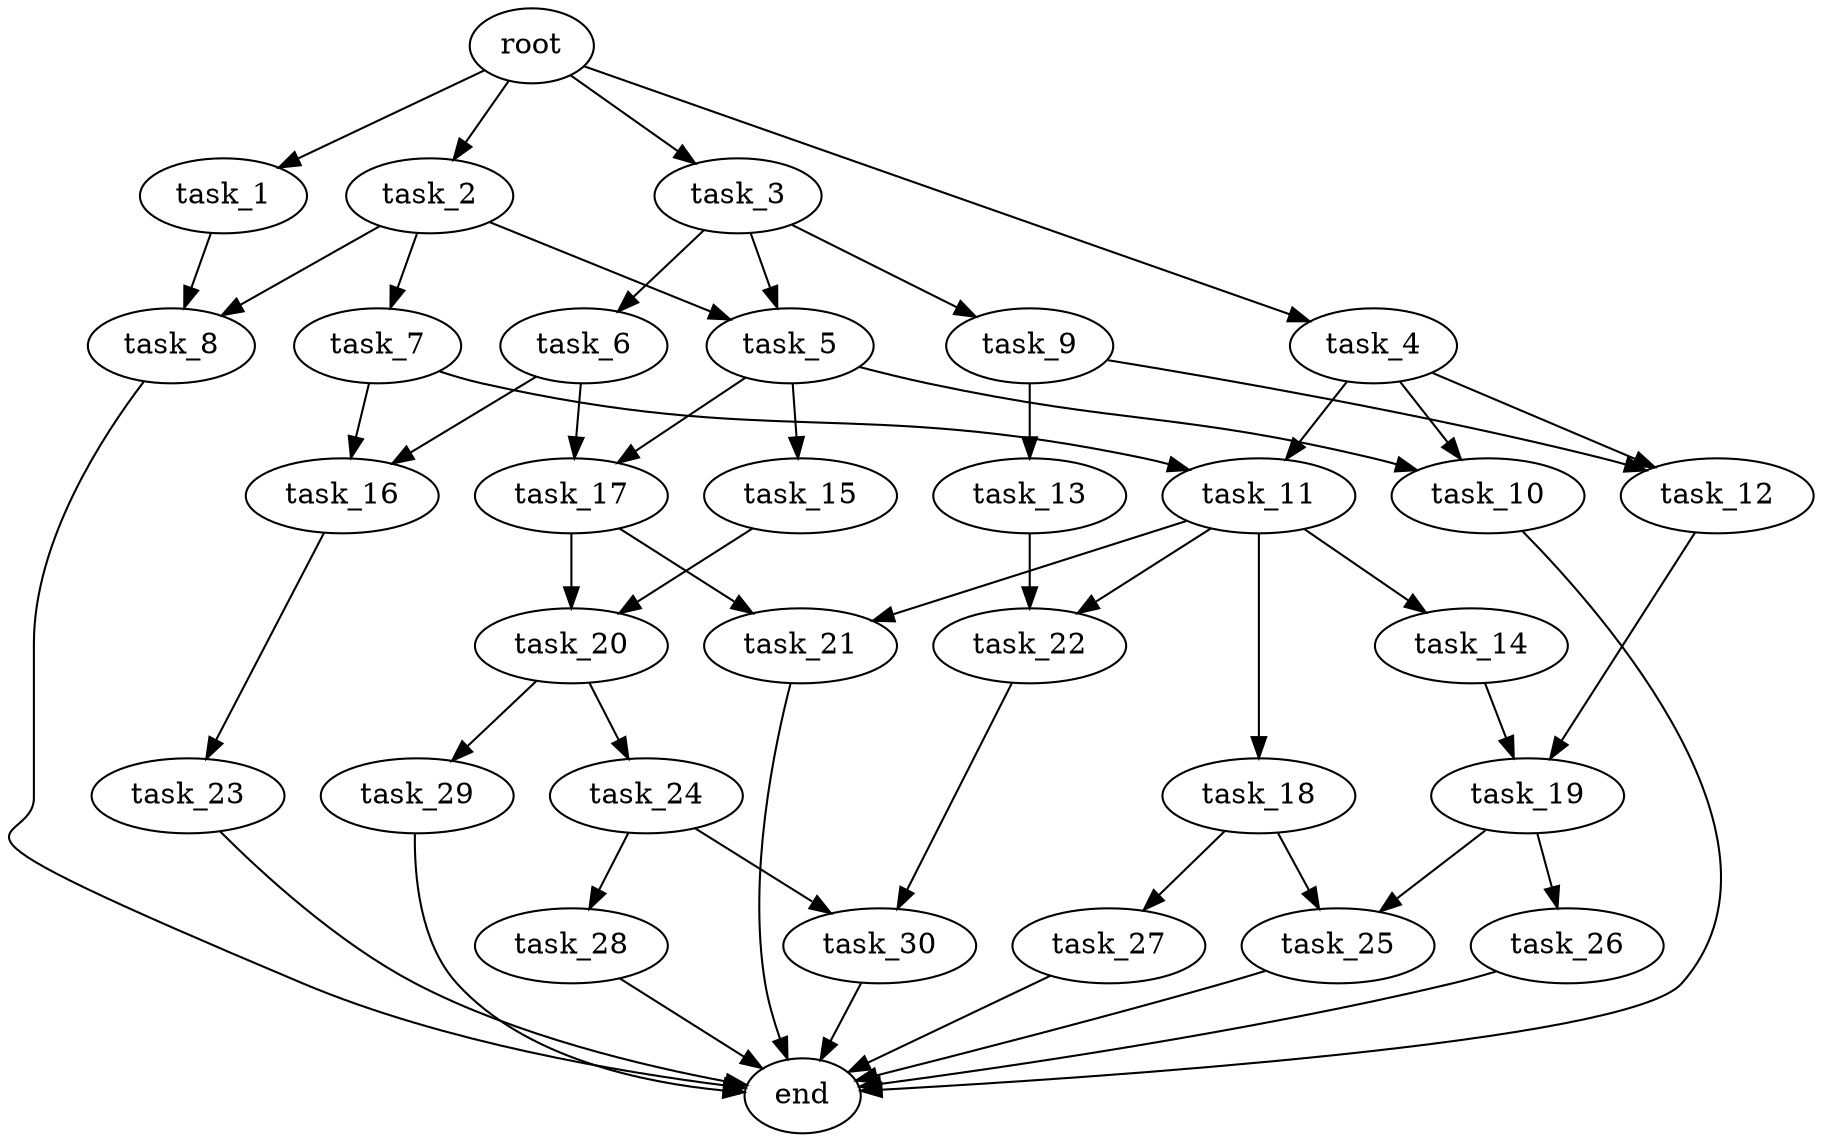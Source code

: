 digraph G {
  root [size="0.000000e+00"];
  task_1 [size="2.942942e+09"];
  task_2 [size="9.219780e+09"];
  task_3 [size="6.767155e+09"];
  task_4 [size="5.225279e+09"];
  task_5 [size="6.151390e+09"];
  task_6 [size="3.716946e+09"];
  task_7 [size="6.502557e+09"];
  task_8 [size="1.416034e+09"];
  task_9 [size="5.232989e+09"];
  task_10 [size="2.045414e+09"];
  task_11 [size="6.140384e+09"];
  task_12 [size="7.145034e+09"];
  task_13 [size="5.194278e+09"];
  task_14 [size="2.513142e+09"];
  task_15 [size="4.629339e+09"];
  task_16 [size="9.362089e+09"];
  task_17 [size="9.270869e+09"];
  task_18 [size="7.201582e+09"];
  task_19 [size="8.524109e+09"];
  task_20 [size="1.354257e+09"];
  task_21 [size="5.244260e+09"];
  task_22 [size="8.294251e+09"];
  task_23 [size="9.920204e+07"];
  task_24 [size="4.163613e+09"];
  task_25 [size="1.504340e+09"];
  task_26 [size="6.714131e+08"];
  task_27 [size="9.769784e+09"];
  task_28 [size="3.119093e+09"];
  task_29 [size="1.877557e+09"];
  task_30 [size="6.940758e+09"];
  end [size="0.000000e+00"];

  root -> task_1 [size="1.000000e-12"];
  root -> task_2 [size="1.000000e-12"];
  root -> task_3 [size="1.000000e-12"];
  root -> task_4 [size="1.000000e-12"];
  task_1 -> task_8 [size="7.080172e+07"];
  task_2 -> task_5 [size="3.075695e+08"];
  task_2 -> task_7 [size="6.502557e+08"];
  task_2 -> task_8 [size="7.080172e+07"];
  task_3 -> task_5 [size="3.075695e+08"];
  task_3 -> task_6 [size="3.716946e+08"];
  task_3 -> task_9 [size="5.232989e+08"];
  task_4 -> task_10 [size="1.022707e+08"];
  task_4 -> task_11 [size="3.070192e+08"];
  task_4 -> task_12 [size="3.572517e+08"];
  task_5 -> task_10 [size="1.022707e+08"];
  task_5 -> task_15 [size="4.629339e+08"];
  task_5 -> task_17 [size="4.635434e+08"];
  task_6 -> task_16 [size="4.681044e+08"];
  task_6 -> task_17 [size="4.635434e+08"];
  task_7 -> task_11 [size="3.070192e+08"];
  task_7 -> task_16 [size="4.681044e+08"];
  task_8 -> end [size="1.000000e-12"];
  task_9 -> task_12 [size="3.572517e+08"];
  task_9 -> task_13 [size="5.194278e+08"];
  task_10 -> end [size="1.000000e-12"];
  task_11 -> task_14 [size="2.513142e+08"];
  task_11 -> task_18 [size="7.201582e+08"];
  task_11 -> task_21 [size="2.622130e+08"];
  task_11 -> task_22 [size="4.147125e+08"];
  task_12 -> task_19 [size="4.262055e+08"];
  task_13 -> task_22 [size="4.147125e+08"];
  task_14 -> task_19 [size="4.262055e+08"];
  task_15 -> task_20 [size="6.771286e+07"];
  task_16 -> task_23 [size="9.920204e+06"];
  task_17 -> task_20 [size="6.771286e+07"];
  task_17 -> task_21 [size="2.622130e+08"];
  task_18 -> task_25 [size="7.521702e+07"];
  task_18 -> task_27 [size="9.769784e+08"];
  task_19 -> task_25 [size="7.521702e+07"];
  task_19 -> task_26 [size="6.714131e+07"];
  task_20 -> task_24 [size="4.163613e+08"];
  task_20 -> task_29 [size="1.877557e+08"];
  task_21 -> end [size="1.000000e-12"];
  task_22 -> task_30 [size="3.470379e+08"];
  task_23 -> end [size="1.000000e-12"];
  task_24 -> task_28 [size="3.119093e+08"];
  task_24 -> task_30 [size="3.470379e+08"];
  task_25 -> end [size="1.000000e-12"];
  task_26 -> end [size="1.000000e-12"];
  task_27 -> end [size="1.000000e-12"];
  task_28 -> end [size="1.000000e-12"];
  task_29 -> end [size="1.000000e-12"];
  task_30 -> end [size="1.000000e-12"];
}
